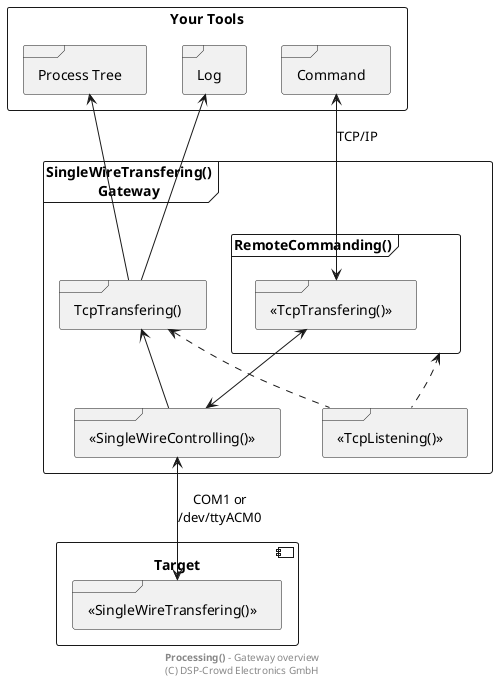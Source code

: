
@startuml

' skinparam linetype ortho

rectangle "Your Tools" as gTools {

	frame "Process Tree" as pTree
	frame "Log" as pLog
	frame "Command" as pCmd
}

frame "SingleWireTransfering()\nGateway" as pGw {

	frame "<<SingleWireControlling()>>" as pSwc
	frame "<<TcpListening()>>" as pTcp
	frame "TcpTransfering()" as pTrans
	frame "RemoteCommanding()" as pCmdRemote {
		frame "<<TcpTransfering()>>" as pTrans2
	}
}

component "Target" as pTarget {

	frame "<<SingleWireTransfering()>>" as pSwt
}

pTree <-- pTrans
pLog <-- pTrans
pCmd <--> pTrans2 : "TCP/IP"

pTrans <-- pSwc
pTrans2 <--> pSwc

pTrans <.. pTcp
pCmdRemote <.. pTcp

pSwc <--> pSwt : "COM1 or\n/dev/ttyACM0"

footer **Processing()** - Gateway overview\n(C) DSP-Crowd Electronics GmbH

@enduml

